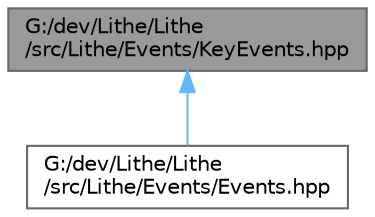 digraph "G:/dev/Lithe/Lithe/src/Lithe/Events/KeyEvents.hpp"
{
 // LATEX_PDF_SIZE
  bgcolor="transparent";
  edge [fontname=Helvetica,fontsize=10,labelfontname=Helvetica,labelfontsize=10];
  node [fontname=Helvetica,fontsize=10,shape=box,height=0.2,width=0.4];
  Node1 [id="Node000001",label="G:/dev/Lithe/Lithe\l/src/Lithe/Events/KeyEvents.hpp",height=0.2,width=0.4,color="gray40", fillcolor="grey60", style="filled", fontcolor="black",tooltip="Header file describing all keyboard related events (key pressed/released)."];
  Node1 -> Node2 [id="edge1_Node000001_Node000002",dir="back",color="steelblue1",style="solid",tooltip=" "];
  Node2 [id="Node000002",label="G:/dev/Lithe/Lithe\l/src/Lithe/Events/Events.hpp",height=0.2,width=0.4,color="grey40", fillcolor="white", style="filled",URL="$_events_8hpp.html",tooltip="File for easy single-header include of all event system module."];
}
